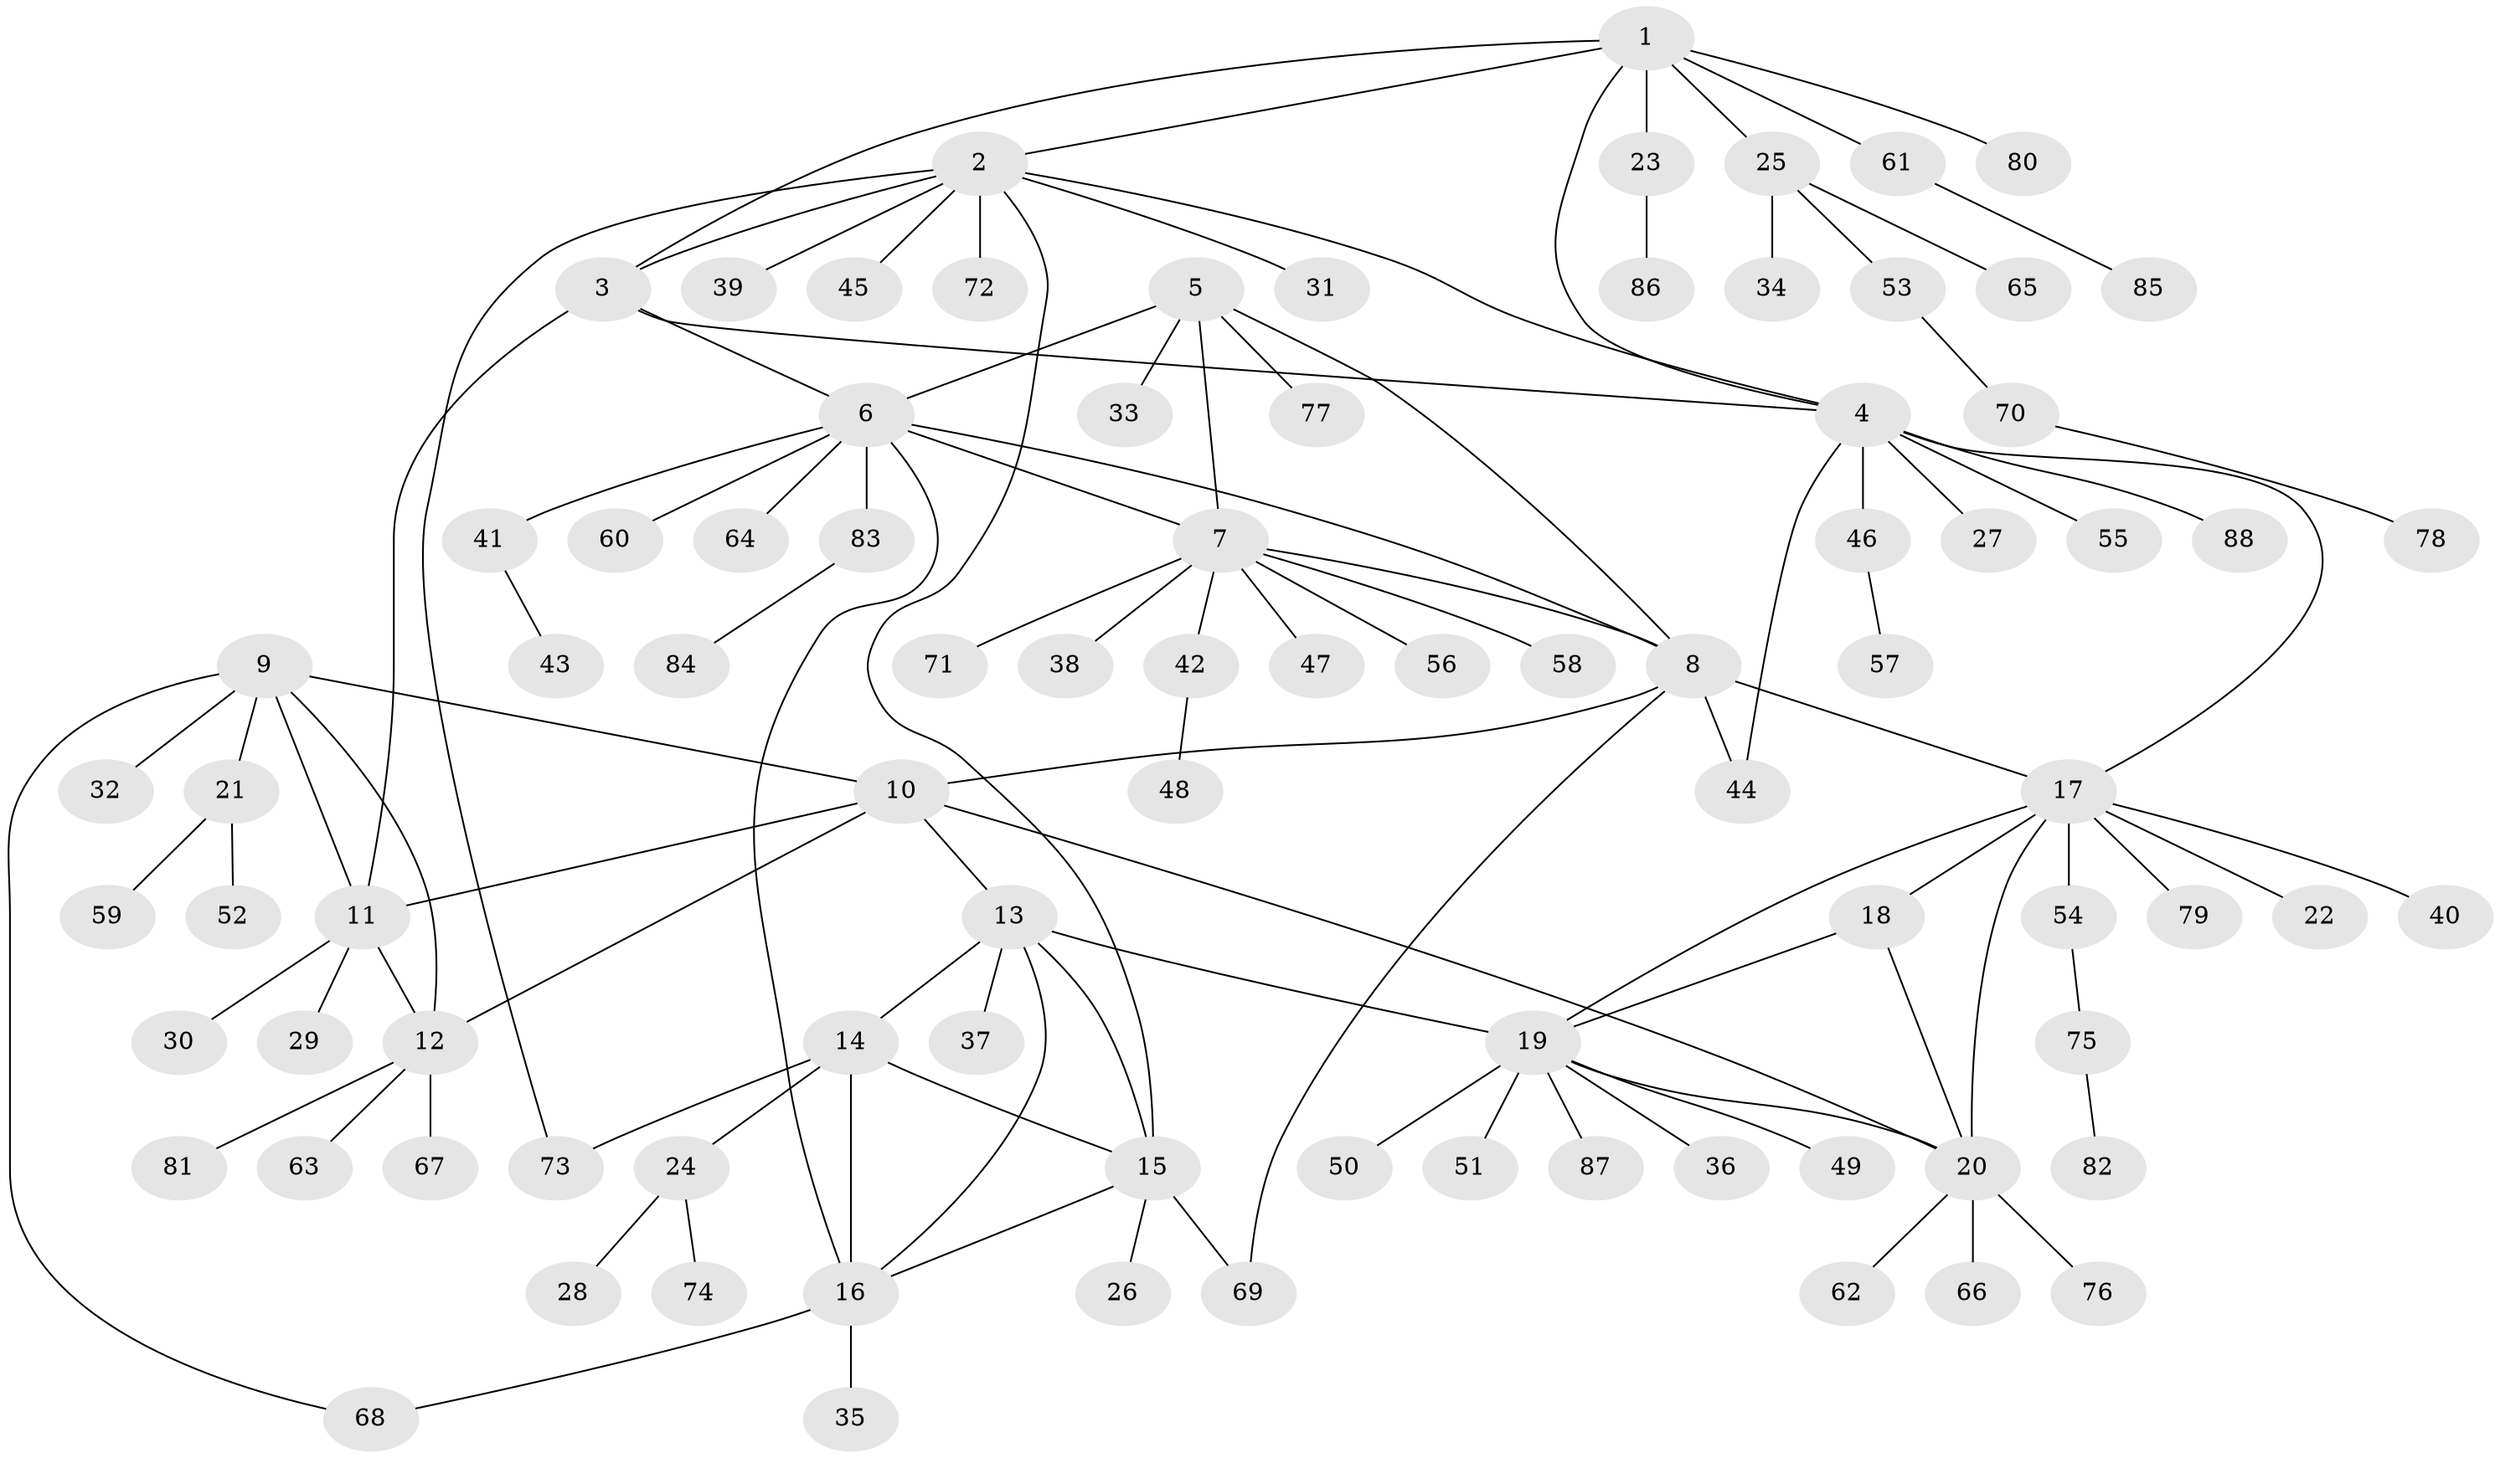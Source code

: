 // Generated by graph-tools (version 1.1) at 2025/55/03/09/25 04:55:22]
// undirected, 88 vertices, 112 edges
graph export_dot {
graph [start="1"]
  node [color=gray90,style=filled];
  1;
  2;
  3;
  4;
  5;
  6;
  7;
  8;
  9;
  10;
  11;
  12;
  13;
  14;
  15;
  16;
  17;
  18;
  19;
  20;
  21;
  22;
  23;
  24;
  25;
  26;
  27;
  28;
  29;
  30;
  31;
  32;
  33;
  34;
  35;
  36;
  37;
  38;
  39;
  40;
  41;
  42;
  43;
  44;
  45;
  46;
  47;
  48;
  49;
  50;
  51;
  52;
  53;
  54;
  55;
  56;
  57;
  58;
  59;
  60;
  61;
  62;
  63;
  64;
  65;
  66;
  67;
  68;
  69;
  70;
  71;
  72;
  73;
  74;
  75;
  76;
  77;
  78;
  79;
  80;
  81;
  82;
  83;
  84;
  85;
  86;
  87;
  88;
  1 -- 2;
  1 -- 3;
  1 -- 4;
  1 -- 23;
  1 -- 25;
  1 -- 61;
  1 -- 80;
  2 -- 3;
  2 -- 4;
  2 -- 15;
  2 -- 31;
  2 -- 39;
  2 -- 45;
  2 -- 72;
  2 -- 73;
  3 -- 4;
  3 -- 6;
  3 -- 11;
  4 -- 17;
  4 -- 27;
  4 -- 44;
  4 -- 46;
  4 -- 55;
  4 -- 88;
  5 -- 6;
  5 -- 7;
  5 -- 8;
  5 -- 33;
  5 -- 77;
  6 -- 7;
  6 -- 8;
  6 -- 16;
  6 -- 41;
  6 -- 60;
  6 -- 64;
  6 -- 83;
  7 -- 8;
  7 -- 38;
  7 -- 42;
  7 -- 47;
  7 -- 56;
  7 -- 58;
  7 -- 71;
  8 -- 10;
  8 -- 17;
  8 -- 44;
  8 -- 69;
  9 -- 10;
  9 -- 11;
  9 -- 12;
  9 -- 21;
  9 -- 32;
  9 -- 68;
  10 -- 11;
  10 -- 12;
  10 -- 13;
  10 -- 20;
  11 -- 12;
  11 -- 29;
  11 -- 30;
  12 -- 63;
  12 -- 67;
  12 -- 81;
  13 -- 14;
  13 -- 15;
  13 -- 16;
  13 -- 19;
  13 -- 37;
  14 -- 15;
  14 -- 16;
  14 -- 24;
  14 -- 73;
  15 -- 16;
  15 -- 26;
  15 -- 69;
  16 -- 35;
  16 -- 68;
  17 -- 18;
  17 -- 19;
  17 -- 20;
  17 -- 22;
  17 -- 40;
  17 -- 54;
  17 -- 79;
  18 -- 19;
  18 -- 20;
  19 -- 20;
  19 -- 36;
  19 -- 49;
  19 -- 50;
  19 -- 51;
  19 -- 87;
  20 -- 62;
  20 -- 66;
  20 -- 76;
  21 -- 52;
  21 -- 59;
  23 -- 86;
  24 -- 28;
  24 -- 74;
  25 -- 34;
  25 -- 53;
  25 -- 65;
  41 -- 43;
  42 -- 48;
  46 -- 57;
  53 -- 70;
  54 -- 75;
  61 -- 85;
  70 -- 78;
  75 -- 82;
  83 -- 84;
}

